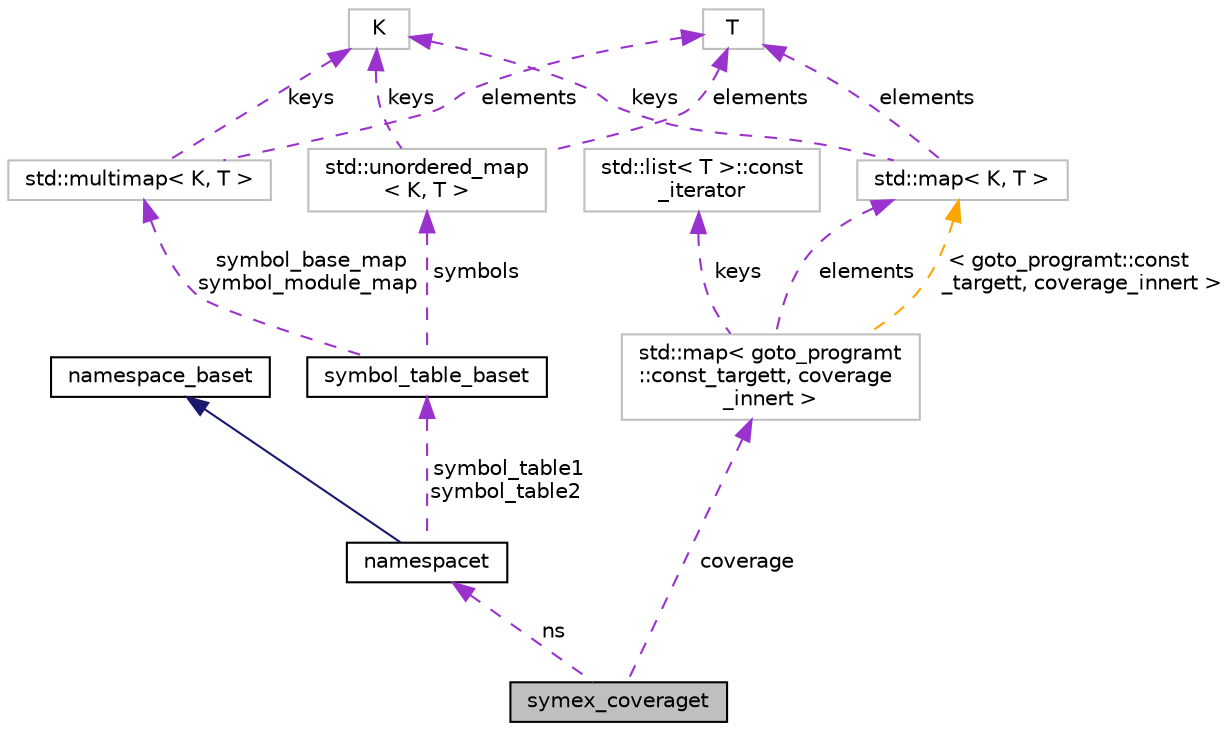 digraph "symex_coveraget"
{
 // LATEX_PDF_SIZE
  bgcolor="transparent";
  edge [fontname="Helvetica",fontsize="10",labelfontname="Helvetica",labelfontsize="10"];
  node [fontname="Helvetica",fontsize="10",shape=record];
  Node1 [label="symex_coveraget",height=0.2,width=0.4,color="black", fillcolor="grey75", style="filled", fontcolor="black",tooltip=" "];
  Node2 -> Node1 [dir="back",color="darkorchid3",fontsize="10",style="dashed",label=" coverage" ,fontname="Helvetica"];
  Node2 [label="std::map\< goto_programt\l::const_targett, coverage\l_innert \>",height=0.2,width=0.4,color="grey75",tooltip=" "];
  Node3 -> Node2 [dir="back",color="darkorchid3",fontsize="10",style="dashed",label=" elements" ,fontname="Helvetica"];
  Node3 [label="std::map\< K, T \>",height=0.2,width=0.4,color="grey75",tooltip="STL class."];
  Node4 -> Node3 [dir="back",color="darkorchid3",fontsize="10",style="dashed",label=" keys" ,fontname="Helvetica"];
  Node4 [label="K",height=0.2,width=0.4,color="grey75",tooltip=" "];
  Node5 -> Node3 [dir="back",color="darkorchid3",fontsize="10",style="dashed",label=" elements" ,fontname="Helvetica"];
  Node5 [label="T",height=0.2,width=0.4,color="grey75",tooltip=" "];
  Node6 -> Node2 [dir="back",color="darkorchid3",fontsize="10",style="dashed",label=" keys" ,fontname="Helvetica"];
  Node6 [label="std::list\< T \>::const\l_iterator",height=0.2,width=0.4,color="grey75",tooltip="STL iterator class."];
  Node3 -> Node2 [dir="back",color="orange",fontsize="10",style="dashed",label=" \< goto_programt::const\l_targett, coverage_innert \>" ,fontname="Helvetica"];
  Node7 -> Node1 [dir="back",color="darkorchid3",fontsize="10",style="dashed",label=" ns" ,fontname="Helvetica"];
  Node7 [label="namespacet",height=0.2,width=0.4,color="black",URL="$classnamespacet.html",tooltip="A namespacet is essentially one or two symbol tables bound together, to allow for symbol lookups in t..."];
  Node8 -> Node7 [dir="back",color="midnightblue",fontsize="10",style="solid",fontname="Helvetica"];
  Node8 [label="namespace_baset",height=0.2,width=0.4,color="black",URL="$classnamespace__baset.html",tooltip="Basic interface for a namespace."];
  Node9 -> Node7 [dir="back",color="darkorchid3",fontsize="10",style="dashed",label=" symbol_table1\nsymbol_table2" ,fontname="Helvetica"];
  Node9 [label="symbol_table_baset",height=0.2,width=0.4,color="black",URL="$classsymbol__table__baset.html",tooltip="The symbol table base class interface."];
  Node10 -> Node9 [dir="back",color="darkorchid3",fontsize="10",style="dashed",label=" symbol_base_map\nsymbol_module_map" ,fontname="Helvetica"];
  Node10 [label="std::multimap\< K, T \>",height=0.2,width=0.4,color="grey75",tooltip="STL class."];
  Node4 -> Node10 [dir="back",color="darkorchid3",fontsize="10",style="dashed",label=" keys" ,fontname="Helvetica"];
  Node5 -> Node10 [dir="back",color="darkorchid3",fontsize="10",style="dashed",label=" elements" ,fontname="Helvetica"];
  Node11 -> Node9 [dir="back",color="darkorchid3",fontsize="10",style="dashed",label=" symbols" ,fontname="Helvetica"];
  Node11 [label="std::unordered_map\l\< K, T \>",height=0.2,width=0.4,color="grey75",tooltip="STL class."];
  Node4 -> Node11 [dir="back",color="darkorchid3",fontsize="10",style="dashed",label=" keys" ,fontname="Helvetica"];
  Node5 -> Node11 [dir="back",color="darkorchid3",fontsize="10",style="dashed",label=" elements" ,fontname="Helvetica"];
}
